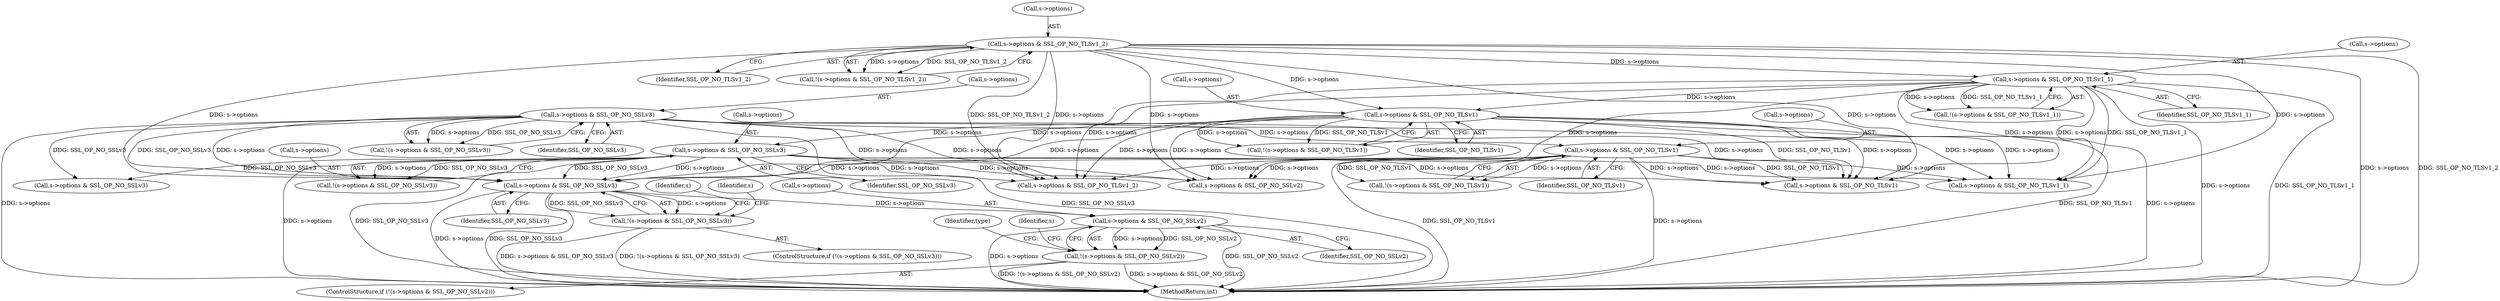 digraph "0_openssl_280b1f1ad12131defcd986676a8fc9717aaa601b@pointer" {
"1000600" [label="(Call,s->options & SSL_OP_NO_SSLv3)"];
"1000376" [label="(Call,s->options & SSL_OP_NO_TLSv1)"];
"1000359" [label="(Call,s->options & SSL_OP_NO_SSLv3)"];
"1000284" [label="(Call,s->options & SSL_OP_NO_TLSv1_2)"];
"1000341" [label="(Call,s->options & SSL_OP_NO_SSLv3)"];
"1000324" [label="(Call,s->options & SSL_OP_NO_TLSv1)"];
"1000307" [label="(Call,s->options & SSL_OP_NO_TLSv1_1)"];
"1000599" [label="(Call,!(s->options & SSL_OP_NO_SSLv3))"];
"1000619" [label="(Call,s->options & SSL_OP_NO_SSLv2)"];
"1000618" [label="(Call,!(s->options & SSL_OP_NO_SSLv2))"];
"1000288" [label="(Identifier,SSL_OP_NO_TLSv1_2)"];
"1000283" [label="(Call,!(s->options & SSL_OP_NO_TLSv1_2))"];
"1000307" [label="(Call,s->options & SSL_OP_NO_TLSv1_1)"];
"1000308" [label="(Call,s->options)"];
"1000618" [label="(Call,!(s->options & SSL_OP_NO_SSLv2))"];
"1000375" [label="(Call,!(s->options & SSL_OP_NO_TLSv1))"];
"1000324" [label="(Call,s->options & SSL_OP_NO_TLSv1)"];
"1000599" [label="(Call,!(s->options & SSL_OP_NO_SSLv3))"];
"1000621" [label="(Identifier,s)"];
"1000323" [label="(Call,!(s->options & SSL_OP_NO_TLSv1))"];
"1000306" [label="(Call,!(s->options & SSL_OP_NO_TLSv1_1))"];
"1000550" [label="(Call,s->options & SSL_OP_NO_TLSv1)"];
"1000688" [label="(Identifier,s)"];
"1000340" [label="(Call,!(s->options & SSL_OP_NO_SSLv3))"];
"1000620" [label="(Call,s->options)"];
"1000380" [label="(Identifier,SSL_OP_NO_TLSv1)"];
"1000506" [label="(Call,s->options & SSL_OP_NO_TLSv1_2)"];
"1000342" [label="(Call,s->options)"];
"1000311" [label="(Identifier,SSL_OP_NO_TLSv1_1)"];
"1000617" [label="(ControlStructure,if (!(s->options & SSL_OP_NO_SSLv2)))"];
"1000358" [label="(Call,!(s->options & SSL_OP_NO_SSLv3))"];
"1000284" [label="(Call,s->options & SSL_OP_NO_TLSv1_2)"];
"1000461" [label="(Call,s->options & SSL_OP_NO_SSLv2)"];
"1000531" [label="(Call,s->options & SSL_OP_NO_TLSv1_1)"];
"1000761" [label="(MethodReturn,int)"];
"1000360" [label="(Call,s->options)"];
"1000377" [label="(Call,s->options)"];
"1000608" [label="(Identifier,s)"];
"1000619" [label="(Call,s->options & SSL_OP_NO_SSLv2)"];
"1000363" [label="(Identifier,SSL_OP_NO_SSLv3)"];
"1000359" [label="(Call,s->options & SSL_OP_NO_SSLv3)"];
"1000341" [label="(Call,s->options & SSL_OP_NO_SSLv3)"];
"1000345" [label="(Identifier,SSL_OP_NO_SSLv3)"];
"1000623" [label="(Identifier,SSL_OP_NO_SSLv2)"];
"1000328" [label="(Identifier,SSL_OP_NO_TLSv1)"];
"1000376" [label="(Call,s->options & SSL_OP_NO_TLSv1)"];
"1000601" [label="(Call,s->options)"];
"1000625" [label="(Identifier,type)"];
"1000604" [label="(Identifier,SSL_OP_NO_SSLv3)"];
"1000285" [label="(Call,s->options)"];
"1000325" [label="(Call,s->options)"];
"1000598" [label="(ControlStructure,if (!(s->options & SSL_OP_NO_SSLv3)))"];
"1000600" [label="(Call,s->options & SSL_OP_NO_SSLv3)"];
"1000569" [label="(Call,s->options & SSL_OP_NO_SSLv3)"];
"1000600" -> "1000599"  [label="AST: "];
"1000600" -> "1000604"  [label="CFG: "];
"1000601" -> "1000600"  [label="AST: "];
"1000604" -> "1000600"  [label="AST: "];
"1000599" -> "1000600"  [label="CFG: "];
"1000600" -> "1000761"  [label="DDG: SSL_OP_NO_SSLv3"];
"1000600" -> "1000761"  [label="DDG: s->options"];
"1000600" -> "1000599"  [label="DDG: s->options"];
"1000600" -> "1000599"  [label="DDG: SSL_OP_NO_SSLv3"];
"1000376" -> "1000600"  [label="DDG: s->options"];
"1000284" -> "1000600"  [label="DDG: s->options"];
"1000341" -> "1000600"  [label="DDG: s->options"];
"1000341" -> "1000600"  [label="DDG: SSL_OP_NO_SSLv3"];
"1000359" -> "1000600"  [label="DDG: s->options"];
"1000359" -> "1000600"  [label="DDG: SSL_OP_NO_SSLv3"];
"1000324" -> "1000600"  [label="DDG: s->options"];
"1000307" -> "1000600"  [label="DDG: s->options"];
"1000600" -> "1000619"  [label="DDG: s->options"];
"1000376" -> "1000375"  [label="AST: "];
"1000376" -> "1000380"  [label="CFG: "];
"1000377" -> "1000376"  [label="AST: "];
"1000380" -> "1000376"  [label="AST: "];
"1000375" -> "1000376"  [label="CFG: "];
"1000376" -> "1000761"  [label="DDG: s->options"];
"1000376" -> "1000761"  [label="DDG: SSL_OP_NO_TLSv1"];
"1000376" -> "1000375"  [label="DDG: s->options"];
"1000376" -> "1000375"  [label="DDG: SSL_OP_NO_TLSv1"];
"1000359" -> "1000376"  [label="DDG: s->options"];
"1000376" -> "1000461"  [label="DDG: s->options"];
"1000376" -> "1000506"  [label="DDG: s->options"];
"1000376" -> "1000531"  [label="DDG: s->options"];
"1000376" -> "1000550"  [label="DDG: s->options"];
"1000376" -> "1000550"  [label="DDG: SSL_OP_NO_TLSv1"];
"1000359" -> "1000358"  [label="AST: "];
"1000359" -> "1000363"  [label="CFG: "];
"1000360" -> "1000359"  [label="AST: "];
"1000363" -> "1000359"  [label="AST: "];
"1000358" -> "1000359"  [label="CFG: "];
"1000359" -> "1000761"  [label="DDG: s->options"];
"1000359" -> "1000761"  [label="DDG: SSL_OP_NO_SSLv3"];
"1000359" -> "1000358"  [label="DDG: s->options"];
"1000359" -> "1000358"  [label="DDG: SSL_OP_NO_SSLv3"];
"1000359" -> "1000461"  [label="DDG: s->options"];
"1000359" -> "1000506"  [label="DDG: s->options"];
"1000359" -> "1000531"  [label="DDG: s->options"];
"1000359" -> "1000550"  [label="DDG: s->options"];
"1000359" -> "1000569"  [label="DDG: SSL_OP_NO_SSLv3"];
"1000284" -> "1000283"  [label="AST: "];
"1000284" -> "1000288"  [label="CFG: "];
"1000285" -> "1000284"  [label="AST: "];
"1000288" -> "1000284"  [label="AST: "];
"1000283" -> "1000284"  [label="CFG: "];
"1000284" -> "1000761"  [label="DDG: s->options"];
"1000284" -> "1000761"  [label="DDG: SSL_OP_NO_TLSv1_2"];
"1000284" -> "1000283"  [label="DDG: s->options"];
"1000284" -> "1000283"  [label="DDG: SSL_OP_NO_TLSv1_2"];
"1000284" -> "1000307"  [label="DDG: s->options"];
"1000284" -> "1000324"  [label="DDG: s->options"];
"1000284" -> "1000461"  [label="DDG: s->options"];
"1000284" -> "1000506"  [label="DDG: s->options"];
"1000284" -> "1000506"  [label="DDG: SSL_OP_NO_TLSv1_2"];
"1000284" -> "1000531"  [label="DDG: s->options"];
"1000284" -> "1000550"  [label="DDG: s->options"];
"1000341" -> "1000340"  [label="AST: "];
"1000341" -> "1000345"  [label="CFG: "];
"1000342" -> "1000341"  [label="AST: "];
"1000345" -> "1000341"  [label="AST: "];
"1000340" -> "1000341"  [label="CFG: "];
"1000341" -> "1000761"  [label="DDG: s->options"];
"1000341" -> "1000761"  [label="DDG: SSL_OP_NO_SSLv3"];
"1000341" -> "1000340"  [label="DDG: s->options"];
"1000341" -> "1000340"  [label="DDG: SSL_OP_NO_SSLv3"];
"1000324" -> "1000341"  [label="DDG: s->options"];
"1000341" -> "1000461"  [label="DDG: s->options"];
"1000341" -> "1000506"  [label="DDG: s->options"];
"1000341" -> "1000531"  [label="DDG: s->options"];
"1000341" -> "1000550"  [label="DDG: s->options"];
"1000341" -> "1000569"  [label="DDG: SSL_OP_NO_SSLv3"];
"1000324" -> "1000323"  [label="AST: "];
"1000324" -> "1000328"  [label="CFG: "];
"1000325" -> "1000324"  [label="AST: "];
"1000328" -> "1000324"  [label="AST: "];
"1000323" -> "1000324"  [label="CFG: "];
"1000324" -> "1000761"  [label="DDG: SSL_OP_NO_TLSv1"];
"1000324" -> "1000761"  [label="DDG: s->options"];
"1000324" -> "1000323"  [label="DDG: s->options"];
"1000324" -> "1000323"  [label="DDG: SSL_OP_NO_TLSv1"];
"1000307" -> "1000324"  [label="DDG: s->options"];
"1000324" -> "1000461"  [label="DDG: s->options"];
"1000324" -> "1000506"  [label="DDG: s->options"];
"1000324" -> "1000531"  [label="DDG: s->options"];
"1000324" -> "1000550"  [label="DDG: s->options"];
"1000324" -> "1000550"  [label="DDG: SSL_OP_NO_TLSv1"];
"1000307" -> "1000306"  [label="AST: "];
"1000307" -> "1000311"  [label="CFG: "];
"1000308" -> "1000307"  [label="AST: "];
"1000311" -> "1000307"  [label="AST: "];
"1000306" -> "1000307"  [label="CFG: "];
"1000307" -> "1000761"  [label="DDG: SSL_OP_NO_TLSv1_1"];
"1000307" -> "1000761"  [label="DDG: s->options"];
"1000307" -> "1000306"  [label="DDG: s->options"];
"1000307" -> "1000306"  [label="DDG: SSL_OP_NO_TLSv1_1"];
"1000307" -> "1000461"  [label="DDG: s->options"];
"1000307" -> "1000506"  [label="DDG: s->options"];
"1000307" -> "1000531"  [label="DDG: s->options"];
"1000307" -> "1000531"  [label="DDG: SSL_OP_NO_TLSv1_1"];
"1000307" -> "1000550"  [label="DDG: s->options"];
"1000599" -> "1000598"  [label="AST: "];
"1000608" -> "1000599"  [label="CFG: "];
"1000621" -> "1000599"  [label="CFG: "];
"1000599" -> "1000761"  [label="DDG: !(s->options & SSL_OP_NO_SSLv3)"];
"1000599" -> "1000761"  [label="DDG: s->options & SSL_OP_NO_SSLv3"];
"1000619" -> "1000618"  [label="AST: "];
"1000619" -> "1000623"  [label="CFG: "];
"1000620" -> "1000619"  [label="AST: "];
"1000623" -> "1000619"  [label="AST: "];
"1000618" -> "1000619"  [label="CFG: "];
"1000619" -> "1000761"  [label="DDG: SSL_OP_NO_SSLv2"];
"1000619" -> "1000761"  [label="DDG: s->options"];
"1000619" -> "1000618"  [label="DDG: s->options"];
"1000619" -> "1000618"  [label="DDG: SSL_OP_NO_SSLv2"];
"1000618" -> "1000617"  [label="AST: "];
"1000625" -> "1000618"  [label="CFG: "];
"1000688" -> "1000618"  [label="CFG: "];
"1000618" -> "1000761"  [label="DDG: !(s->options & SSL_OP_NO_SSLv2)"];
"1000618" -> "1000761"  [label="DDG: s->options & SSL_OP_NO_SSLv2"];
}
